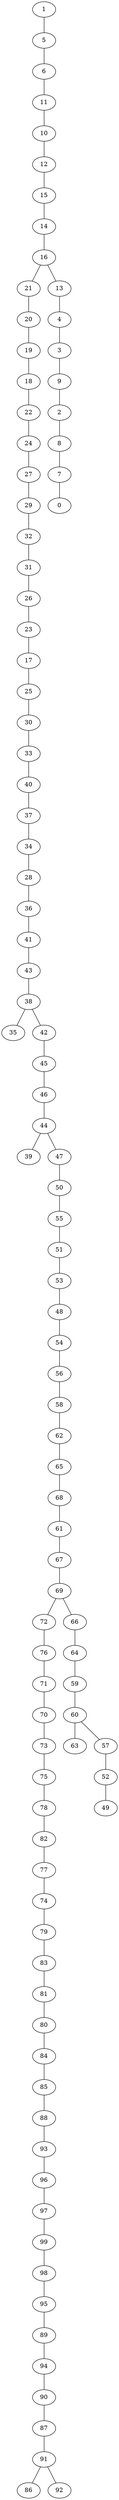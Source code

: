strict graph G {
1;
5;
6;
11;
10;
12;
15;
14;
16;
21;
20;
19;
18;
22;
24;
27;
29;
32;
31;
26;
23;
17;
25;
30;
33;
40;
37;
34;
28;
36;
41;
43;
38;
35;
42;
45;
46;
44;
39;
47;
50;
55;
51;
53;
48;
54;
56;
58;
62;
65;
68;
61;
67;
69;
72;
76;
71;
70;
73;
75;
78;
82;
77;
74;
79;
83;
81;
80;
84;
85;
88;
93;
96;
97;
99;
98;
95;
89;
94;
90;
87;
91;
86;
92;
66;
64;
59;
60;
63;
57;
52;
49;
13;
4;
3;
9;
2;
8;
7;
0;
31 -- 26;
16 -- 13;
34 -- 28;
37 -- 34;
5 -- 6;
97 -- 99;
19 -- 18;
18 -- 22;
59 -- 60;
55 -- 51;
69 -- 66;
38 -- 35;
53 -- 48;
87 -- 91;
58 -- 62;
41 -- 43;
77 -- 74;
22 -- 24;
64 -- 59;
27 -- 29;
24 -- 27;
46 -- 44;
47 -- 50;
66 -- 64;
2 -- 8;
43 -- 38;
36 -- 41;
54 -- 56;
72 -- 76;
9 -- 2;
52 -- 49;
44 -- 39;
70 -- 73;
78 -- 82;
42 -- 45;
16 -- 21;
67 -- 69;
79 -- 83;
21 -- 20;
40 -- 37;
81 -- 80;
26 -- 23;
82 -- 77;
61 -- 67;
75 -- 78;
60 -- 63;
99 -- 98;
93 -- 96;
44 -- 47;
69 -- 72;
68 -- 61;
38 -- 42;
8 -- 7;
11 -- 10;
51 -- 53;
48 -- 54;
76 -- 71;
89 -- 94;
65 -- 68;
3 -- 9;
74 -- 79;
28 -- 36;
91 -- 86;
83 -- 81;
45 -- 46;
32 -- 31;
15 -- 14;
50 -- 55;
6 -- 11;
90 -- 87;
94 -- 90;
25 -- 30;
62 -- 65;
29 -- 32;
88 -- 93;
95 -- 89;
4 -- 3;
91 -- 92;
10 -- 12;
1 -- 5;
30 -- 33;
56 -- 58;
14 -- 16;
12 -- 15;
23 -- 17;
84 -- 85;
17 -- 25;
57 -- 52;
80 -- 84;
13 -- 4;
71 -- 70;
98 -- 95;
85 -- 88;
20 -- 19;
7 -- 0;
33 -- 40;
96 -- 97;
60 -- 57;
73 -- 75;
}
